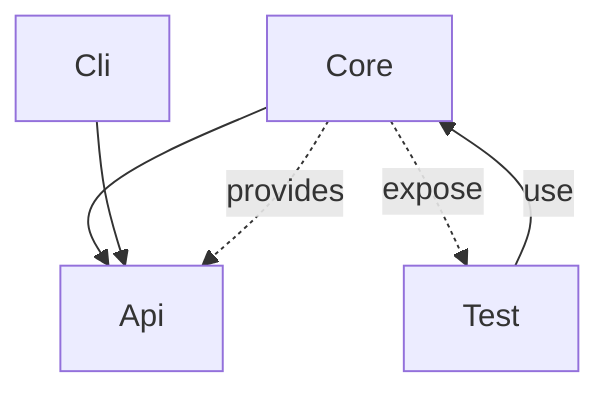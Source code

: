 graph TD;
    Core-->Api;
    Test--use-->Core;
    Cli-->Api;
    Core-. expose .->Test;
    Core-. provides .->Api;
